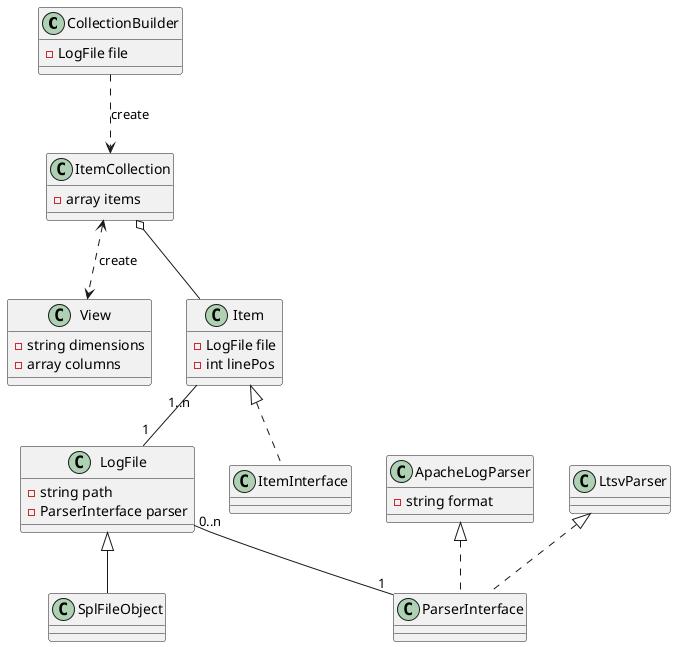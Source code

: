 @startuml

class CollectionBuilder {
  - LogFile file
}

class ItemCollection {
  - array items
}

class View {
  - string dimensions
  - array columns
}

class SplFileObject {
}

class LogFile {
  - string path
  - ParserInterface parser
}

class Item {
  - LogFile file
  - int linePos
}

class ItemInterface {
}

class ApacheLogParser {
  - string format
}

class LtsvParser {
}

class ParserInterface {
}

CollectionBuilder ..> ItemCollection : create
ItemCollection o-- Item
Item <|.. ItemInterface
Item "1..n" -- "1" LogFile
ApacheLogParser <|.. ParserInterface
LtsvParser <|.. ParserInterface
LogFile <|-- SplFileObject
LogFile "0..n" -- "1" ParserInterface
ItemCollection <..> View : create

@enduml
